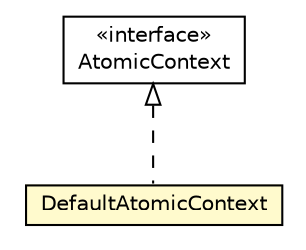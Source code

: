 #!/usr/local/bin/dot
#
# Class diagram 
# Generated by UMLGraph version 5.1 (http://www.umlgraph.org/)
#

digraph G {
	edge [fontname="Helvetica",fontsize=10,labelfontname="Helvetica",labelfontsize=10];
	node [fontname="Helvetica",fontsize=10,shape=plaintext];
	nodesep=0.25;
	ranksep=0.5;
	// pt.ist.fenixframework.atomic.DefaultAtomicContext
	c9267 [label=<<table title="pt.ist.fenixframework.atomic.DefaultAtomicContext" border="0" cellborder="1" cellspacing="0" cellpadding="2" port="p" bgcolor="lemonChiffon" href="./DefaultAtomicContext.html">
		<tr><td><table border="0" cellspacing="0" cellpadding="1">
<tr><td align="center" balign="center"> DefaultAtomicContext </td></tr>
		</table></td></tr>
		</table>>, fontname="Helvetica", fontcolor="black", fontsize=10.0];
	// pt.ist.fenixframework.atomic.AtomicContext
	c9269 [label=<<table title="pt.ist.fenixframework.atomic.AtomicContext" border="0" cellborder="1" cellspacing="0" cellpadding="2" port="p" href="./AtomicContext.html">
		<tr><td><table border="0" cellspacing="0" cellpadding="1">
<tr><td align="center" balign="center"> &#171;interface&#187; </td></tr>
<tr><td align="center" balign="center"> AtomicContext </td></tr>
		</table></td></tr>
		</table>>, fontname="Helvetica", fontcolor="black", fontsize=10.0];
	//pt.ist.fenixframework.atomic.DefaultAtomicContext implements pt.ist.fenixframework.atomic.AtomicContext
	c9269:p -> c9267:p [dir=back,arrowtail=empty,style=dashed];
}


